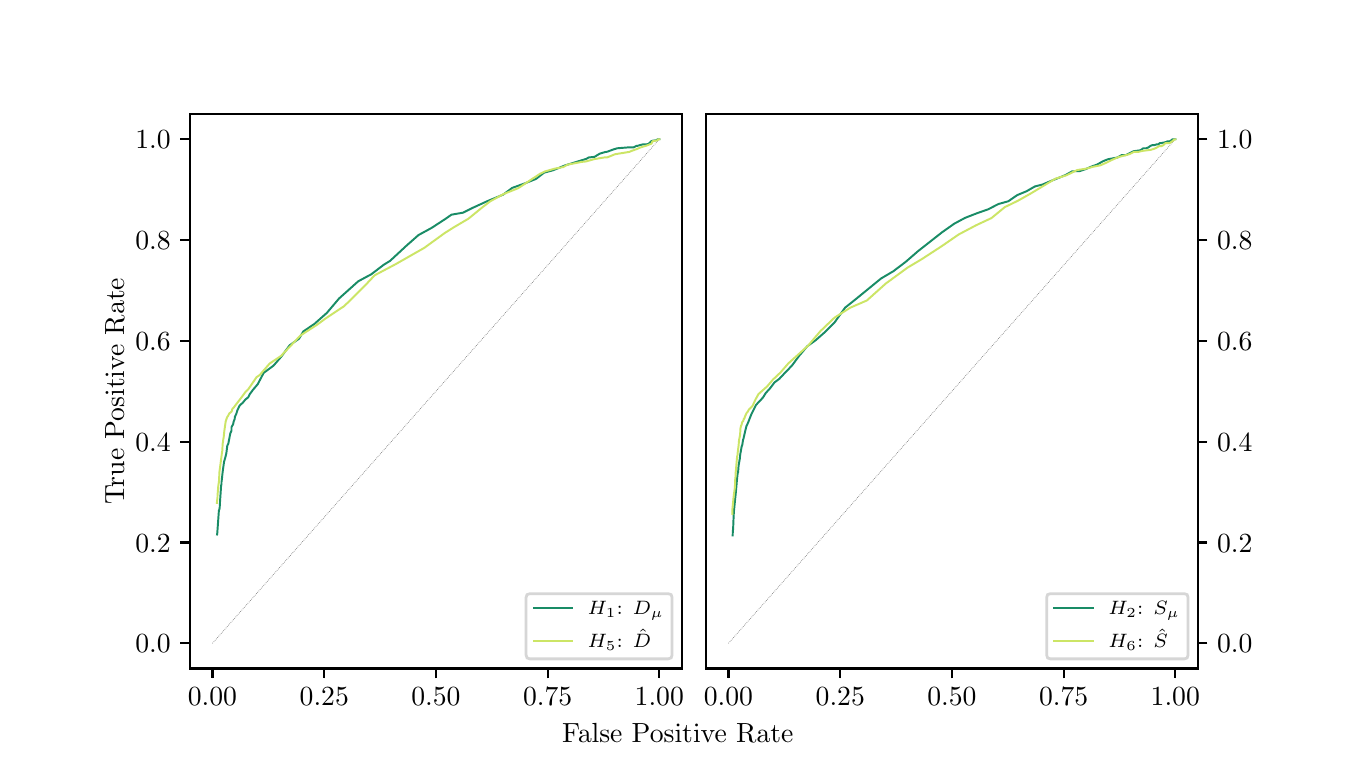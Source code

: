 \begingroup%
\makeatletter%
\begin{pgfpicture}%
\pgfpathrectangle{\pgfpointorigin}{\pgfqpoint{6.5in}{3.6in}}%
\pgfusepath{use as bounding box, clip}%
\begin{pgfscope}%
\pgfsetbuttcap%
\pgfsetmiterjoin%
\definecolor{currentfill}{rgb}{1.0,1.0,1.0}%
\pgfsetfillcolor{currentfill}%
\pgfsetlinewidth{0.0pt}%
\definecolor{currentstroke}{rgb}{1.0,1.0,1.0}%
\pgfsetstrokecolor{currentstroke}%
\pgfsetdash{}{0pt}%
\pgfpathmoveto{\pgfqpoint{0.0in}{0.0in}}%
\pgfpathlineto{\pgfqpoint{6.5in}{0.0in}}%
\pgfpathlineto{\pgfqpoint{6.5in}{3.6in}}%
\pgfpathlineto{\pgfqpoint{0.0in}{3.6in}}%
\pgfpathlineto{\pgfqpoint{0.0in}{0.0in}}%
\pgfpathclose%
\pgfusepath{fill}%
\end{pgfscope}%
\begin{pgfscope}%
\pgfsetbuttcap%
\pgfsetmiterjoin%
\definecolor{currentfill}{rgb}{1.0,1.0,1.0}%
\pgfsetfillcolor{currentfill}%
\pgfsetlinewidth{0.0pt}%
\definecolor{currentstroke}{rgb}{0.0,0.0,0.0}%
\pgfsetstrokecolor{currentstroke}%
\pgfsetstrokeopacity{0.0}%
\pgfsetdash{}{0pt}%
\pgfpathmoveto{\pgfqpoint{0.812in}{0.396in}}%
\pgfpathlineto{\pgfqpoint{3.27in}{0.396in}}%
\pgfpathlineto{\pgfqpoint{3.27in}{3.168in}}%
\pgfpathlineto{\pgfqpoint{0.812in}{3.168in}}%
\pgfpathlineto{\pgfqpoint{0.812in}{0.396in}}%
\pgfpathclose%
\pgfusepath{fill}%
\end{pgfscope}%
\begin{pgfscope}%
\pgfsetbuttcap%
\pgfsetroundjoin%
\definecolor{currentfill}{rgb}{0.0,0.0,0.0}%
\pgfsetfillcolor{currentfill}%
\pgfsetlinewidth{0.803pt}%
\definecolor{currentstroke}{rgb}{0.0,0.0,0.0}%
\pgfsetstrokecolor{currentstroke}%
\pgfsetdash{}{0pt}%
\pgfsys@defobject{currentmarker}{\pgfqpoint{0.0in}{-0.049in}}{\pgfqpoint{0.0in}{0.0in}}{%
\pgfpathmoveto{\pgfqpoint{0.0in}{0.0in}}%
\pgfpathlineto{\pgfqpoint{0.0in}{-0.049in}}%
\pgfusepath{stroke,fill}%
}%
\begin{pgfscope}%
\pgfsys@transformshift{0.924in}{0.396in}%
\pgfsys@useobject{currentmarker}{}%
\end{pgfscope}%
\end{pgfscope}%
\begin{pgfscope}%
\definecolor{textcolor}{rgb}{0.0,0.0,0.0}%
\pgfsetstrokecolor{textcolor}%
\pgfsetfillcolor{textcolor}%
\pgftext[x=0.924in,y=0.299in,,top]{\color{textcolor}\rmfamily\fontsize{10.0}{12.0}\selectfont \(\displaystyle {0.00}\)}%
\end{pgfscope}%
\begin{pgfscope}%
\pgfsetbuttcap%
\pgfsetroundjoin%
\definecolor{currentfill}{rgb}{0.0,0.0,0.0}%
\pgfsetfillcolor{currentfill}%
\pgfsetlinewidth{0.803pt}%
\definecolor{currentstroke}{rgb}{0.0,0.0,0.0}%
\pgfsetstrokecolor{currentstroke}%
\pgfsetdash{}{0pt}%
\pgfsys@defobject{currentmarker}{\pgfqpoint{0.0in}{-0.049in}}{\pgfqpoint{0.0in}{0.0in}}{%
\pgfpathmoveto{\pgfqpoint{0.0in}{0.0in}}%
\pgfpathlineto{\pgfqpoint{0.0in}{-0.049in}}%
\pgfusepath{stroke,fill}%
}%
\begin{pgfscope}%
\pgfsys@transformshift{1.483in}{0.396in}%
\pgfsys@useobject{currentmarker}{}%
\end{pgfscope}%
\end{pgfscope}%
\begin{pgfscope}%
\definecolor{textcolor}{rgb}{0.0,0.0,0.0}%
\pgfsetstrokecolor{textcolor}%
\pgfsetfillcolor{textcolor}%
\pgftext[x=1.483in,y=0.299in,,top]{\color{textcolor}\rmfamily\fontsize{10.0}{12.0}\selectfont \(\displaystyle {0.25}\)}%
\end{pgfscope}%
\begin{pgfscope}%
\pgfsetbuttcap%
\pgfsetroundjoin%
\definecolor{currentfill}{rgb}{0.0,0.0,0.0}%
\pgfsetfillcolor{currentfill}%
\pgfsetlinewidth{0.803pt}%
\definecolor{currentstroke}{rgb}{0.0,0.0,0.0}%
\pgfsetstrokecolor{currentstroke}%
\pgfsetdash{}{0pt}%
\pgfsys@defobject{currentmarker}{\pgfqpoint{0.0in}{-0.049in}}{\pgfqpoint{0.0in}{0.0in}}{%
\pgfpathmoveto{\pgfqpoint{0.0in}{0.0in}}%
\pgfpathlineto{\pgfqpoint{0.0in}{-0.049in}}%
\pgfusepath{stroke,fill}%
}%
\begin{pgfscope}%
\pgfsys@transformshift{2.041in}{0.396in}%
\pgfsys@useobject{currentmarker}{}%
\end{pgfscope}%
\end{pgfscope}%
\begin{pgfscope}%
\definecolor{textcolor}{rgb}{0.0,0.0,0.0}%
\pgfsetstrokecolor{textcolor}%
\pgfsetfillcolor{textcolor}%
\pgftext[x=2.041in,y=0.299in,,top]{\color{textcolor}\rmfamily\fontsize{10.0}{12.0}\selectfont \(\displaystyle {0.50}\)}%
\end{pgfscope}%
\begin{pgfscope}%
\pgfsetbuttcap%
\pgfsetroundjoin%
\definecolor{currentfill}{rgb}{0.0,0.0,0.0}%
\pgfsetfillcolor{currentfill}%
\pgfsetlinewidth{0.803pt}%
\definecolor{currentstroke}{rgb}{0.0,0.0,0.0}%
\pgfsetstrokecolor{currentstroke}%
\pgfsetdash{}{0pt}%
\pgfsys@defobject{currentmarker}{\pgfqpoint{0.0in}{-0.049in}}{\pgfqpoint{0.0in}{0.0in}}{%
\pgfpathmoveto{\pgfqpoint{0.0in}{0.0in}}%
\pgfpathlineto{\pgfqpoint{0.0in}{-0.049in}}%
\pgfusepath{stroke,fill}%
}%
\begin{pgfscope}%
\pgfsys@transformshift{2.6in}{0.396in}%
\pgfsys@useobject{currentmarker}{}%
\end{pgfscope}%
\end{pgfscope}%
\begin{pgfscope}%
\definecolor{textcolor}{rgb}{0.0,0.0,0.0}%
\pgfsetstrokecolor{textcolor}%
\pgfsetfillcolor{textcolor}%
\pgftext[x=2.6in,y=0.299in,,top]{\color{textcolor}\rmfamily\fontsize{10.0}{12.0}\selectfont \(\displaystyle {0.75}\)}%
\end{pgfscope}%
\begin{pgfscope}%
\pgfsetbuttcap%
\pgfsetroundjoin%
\definecolor{currentfill}{rgb}{0.0,0.0,0.0}%
\pgfsetfillcolor{currentfill}%
\pgfsetlinewidth{0.803pt}%
\definecolor{currentstroke}{rgb}{0.0,0.0,0.0}%
\pgfsetstrokecolor{currentstroke}%
\pgfsetdash{}{0pt}%
\pgfsys@defobject{currentmarker}{\pgfqpoint{0.0in}{-0.049in}}{\pgfqpoint{0.0in}{0.0in}}{%
\pgfpathmoveto{\pgfqpoint{0.0in}{0.0in}}%
\pgfpathlineto{\pgfqpoint{0.0in}{-0.049in}}%
\pgfusepath{stroke,fill}%
}%
\begin{pgfscope}%
\pgfsys@transformshift{3.158in}{0.396in}%
\pgfsys@useobject{currentmarker}{}%
\end{pgfscope}%
\end{pgfscope}%
\begin{pgfscope}%
\definecolor{textcolor}{rgb}{0.0,0.0,0.0}%
\pgfsetstrokecolor{textcolor}%
\pgfsetfillcolor{textcolor}%
\pgftext[x=3.158in,y=0.299in,,top]{\color{textcolor}\rmfamily\fontsize{10.0}{12.0}\selectfont \(\displaystyle {1.00}\)}%
\end{pgfscope}%
\begin{pgfscope}%
\pgfsetbuttcap%
\pgfsetroundjoin%
\definecolor{currentfill}{rgb}{0.0,0.0,0.0}%
\pgfsetfillcolor{currentfill}%
\pgfsetlinewidth{0.803pt}%
\definecolor{currentstroke}{rgb}{0.0,0.0,0.0}%
\pgfsetstrokecolor{currentstroke}%
\pgfsetdash{}{0pt}%
\pgfsys@defobject{currentmarker}{\pgfqpoint{-0.049in}{0.0in}}{\pgfqpoint{-0.0in}{0.0in}}{%
\pgfpathmoveto{\pgfqpoint{-0.0in}{0.0in}}%
\pgfpathlineto{\pgfqpoint{-0.049in}{0.0in}}%
\pgfusepath{stroke,fill}%
}%
\begin{pgfscope}%
\pgfsys@transformshift{0.812in}{0.522in}%
\pgfsys@useobject{currentmarker}{}%
\end{pgfscope}%
\end{pgfscope}%
\begin{pgfscope}%
\definecolor{textcolor}{rgb}{0.0,0.0,0.0}%
\pgfsetstrokecolor{textcolor}%
\pgfsetfillcolor{textcolor}%
\pgftext[x=0.538in, y=0.474in, left, base]{\color{textcolor}\rmfamily\fontsize{10.0}{12.0}\selectfont \(\displaystyle {0.0}\)}%
\end{pgfscope}%
\begin{pgfscope}%
\pgfsetbuttcap%
\pgfsetroundjoin%
\definecolor{currentfill}{rgb}{0.0,0.0,0.0}%
\pgfsetfillcolor{currentfill}%
\pgfsetlinewidth{0.803pt}%
\definecolor{currentstroke}{rgb}{0.0,0.0,0.0}%
\pgfsetstrokecolor{currentstroke}%
\pgfsetdash{}{0pt}%
\pgfsys@defobject{currentmarker}{\pgfqpoint{-0.049in}{0.0in}}{\pgfqpoint{-0.0in}{0.0in}}{%
\pgfpathmoveto{\pgfqpoint{-0.0in}{0.0in}}%
\pgfpathlineto{\pgfqpoint{-0.049in}{0.0in}}%
\pgfusepath{stroke,fill}%
}%
\begin{pgfscope}%
\pgfsys@transformshift{0.812in}{1.026in}%
\pgfsys@useobject{currentmarker}{}%
\end{pgfscope}%
\end{pgfscope}%
\begin{pgfscope}%
\definecolor{textcolor}{rgb}{0.0,0.0,0.0}%
\pgfsetstrokecolor{textcolor}%
\pgfsetfillcolor{textcolor}%
\pgftext[x=0.538in, y=0.978in, left, base]{\color{textcolor}\rmfamily\fontsize{10.0}{12.0}\selectfont \(\displaystyle {0.2}\)}%
\end{pgfscope}%
\begin{pgfscope}%
\pgfsetbuttcap%
\pgfsetroundjoin%
\definecolor{currentfill}{rgb}{0.0,0.0,0.0}%
\pgfsetfillcolor{currentfill}%
\pgfsetlinewidth{0.803pt}%
\definecolor{currentstroke}{rgb}{0.0,0.0,0.0}%
\pgfsetstrokecolor{currentstroke}%
\pgfsetdash{}{0pt}%
\pgfsys@defobject{currentmarker}{\pgfqpoint{-0.049in}{0.0in}}{\pgfqpoint{-0.0in}{0.0in}}{%
\pgfpathmoveto{\pgfqpoint{-0.0in}{0.0in}}%
\pgfpathlineto{\pgfqpoint{-0.049in}{0.0in}}%
\pgfusepath{stroke,fill}%
}%
\begin{pgfscope}%
\pgfsys@transformshift{0.812in}{1.53in}%
\pgfsys@useobject{currentmarker}{}%
\end{pgfscope}%
\end{pgfscope}%
\begin{pgfscope}%
\definecolor{textcolor}{rgb}{0.0,0.0,0.0}%
\pgfsetstrokecolor{textcolor}%
\pgfsetfillcolor{textcolor}%
\pgftext[x=0.538in, y=1.482in, left, base]{\color{textcolor}\rmfamily\fontsize{10.0}{12.0}\selectfont \(\displaystyle {0.4}\)}%
\end{pgfscope}%
\begin{pgfscope}%
\pgfsetbuttcap%
\pgfsetroundjoin%
\definecolor{currentfill}{rgb}{0.0,0.0,0.0}%
\pgfsetfillcolor{currentfill}%
\pgfsetlinewidth{0.803pt}%
\definecolor{currentstroke}{rgb}{0.0,0.0,0.0}%
\pgfsetstrokecolor{currentstroke}%
\pgfsetdash{}{0pt}%
\pgfsys@defobject{currentmarker}{\pgfqpoint{-0.049in}{0.0in}}{\pgfqpoint{-0.0in}{0.0in}}{%
\pgfpathmoveto{\pgfqpoint{-0.0in}{0.0in}}%
\pgfpathlineto{\pgfqpoint{-0.049in}{0.0in}}%
\pgfusepath{stroke,fill}%
}%
\begin{pgfscope}%
\pgfsys@transformshift{0.812in}{2.034in}%
\pgfsys@useobject{currentmarker}{}%
\end{pgfscope}%
\end{pgfscope}%
\begin{pgfscope}%
\definecolor{textcolor}{rgb}{0.0,0.0,0.0}%
\pgfsetstrokecolor{textcolor}%
\pgfsetfillcolor{textcolor}%
\pgftext[x=0.538in, y=1.986in, left, base]{\color{textcolor}\rmfamily\fontsize{10.0}{12.0}\selectfont \(\displaystyle {0.6}\)}%
\end{pgfscope}%
\begin{pgfscope}%
\pgfsetbuttcap%
\pgfsetroundjoin%
\definecolor{currentfill}{rgb}{0.0,0.0,0.0}%
\pgfsetfillcolor{currentfill}%
\pgfsetlinewidth{0.803pt}%
\definecolor{currentstroke}{rgb}{0.0,0.0,0.0}%
\pgfsetstrokecolor{currentstroke}%
\pgfsetdash{}{0pt}%
\pgfsys@defobject{currentmarker}{\pgfqpoint{-0.049in}{0.0in}}{\pgfqpoint{-0.0in}{0.0in}}{%
\pgfpathmoveto{\pgfqpoint{-0.0in}{0.0in}}%
\pgfpathlineto{\pgfqpoint{-0.049in}{0.0in}}%
\pgfusepath{stroke,fill}%
}%
\begin{pgfscope}%
\pgfsys@transformshift{0.812in}{2.538in}%
\pgfsys@useobject{currentmarker}{}%
\end{pgfscope}%
\end{pgfscope}%
\begin{pgfscope}%
\definecolor{textcolor}{rgb}{0.0,0.0,0.0}%
\pgfsetstrokecolor{textcolor}%
\pgfsetfillcolor{textcolor}%
\pgftext[x=0.538in, y=2.49in, left, base]{\color{textcolor}\rmfamily\fontsize{10.0}{12.0}\selectfont \(\displaystyle {0.8}\)}%
\end{pgfscope}%
\begin{pgfscope}%
\pgfsetbuttcap%
\pgfsetroundjoin%
\definecolor{currentfill}{rgb}{0.0,0.0,0.0}%
\pgfsetfillcolor{currentfill}%
\pgfsetlinewidth{0.803pt}%
\definecolor{currentstroke}{rgb}{0.0,0.0,0.0}%
\pgfsetstrokecolor{currentstroke}%
\pgfsetdash{}{0pt}%
\pgfsys@defobject{currentmarker}{\pgfqpoint{-0.049in}{0.0in}}{\pgfqpoint{-0.0in}{0.0in}}{%
\pgfpathmoveto{\pgfqpoint{-0.0in}{0.0in}}%
\pgfpathlineto{\pgfqpoint{-0.049in}{0.0in}}%
\pgfusepath{stroke,fill}%
}%
\begin{pgfscope}%
\pgfsys@transformshift{0.812in}{3.042in}%
\pgfsys@useobject{currentmarker}{}%
\end{pgfscope}%
\end{pgfscope}%
\begin{pgfscope}%
\definecolor{textcolor}{rgb}{0.0,0.0,0.0}%
\pgfsetstrokecolor{textcolor}%
\pgfsetfillcolor{textcolor}%
\pgftext[x=0.538in, y=2.994in, left, base]{\color{textcolor}\rmfamily\fontsize{10.0}{12.0}\selectfont \(\displaystyle {1.0}\)}%
\end{pgfscope}%
\begin{pgfscope}%
\definecolor{textcolor}{rgb}{0.0,0.0,0.0}%
\pgfsetstrokecolor{textcolor}%
\pgfsetfillcolor{textcolor}%
\pgftext[x=0.482in,y=1.782in,,bottom,rotate=90.0]{\color{textcolor}\rmfamily\fontsize{10.0}{12.0}\selectfont True Positive Rate}%
\end{pgfscope}%
\begin{pgfscope}%
\pgfpathrectangle{\pgfqpoint{0.812in}{0.396in}}{\pgfqpoint{2.457in}{2.772in}}%
\pgfusepath{clip}%
\pgfsetbuttcap%
\pgfsetroundjoin%
\pgfsetlinewidth{0.251pt}%
\definecolor{currentstroke}{rgb}{0.502,0.502,0.502}%
\pgfsetstrokecolor{currentstroke}%
\pgfsetdash{{0.25pt}{0.412pt}}{0.0pt}%
\pgfpathmoveto{\pgfqpoint{0.924in}{0.522in}}%
\pgfpathlineto{\pgfqpoint{3.158in}{3.042in}}%
\pgfusepath{stroke}%
\end{pgfscope}%
\begin{pgfscope}%
\pgfpathrectangle{\pgfqpoint{0.812in}{0.396in}}{\pgfqpoint{2.457in}{2.772in}}%
\pgfusepath{clip}%
\pgfsetrectcap%
\pgfsetroundjoin%
\pgfsetlinewidth{0.703pt}%
\definecolor{currentstroke}{rgb}{0.098,0.549,0.4}%
\pgfsetstrokecolor{currentstroke}%
\pgfsetdash{}{0pt}%
\pgfpathmoveto{\pgfqpoint{3.158in}{3.042in}}%
\pgfpathlineto{\pgfqpoint{3.15in}{3.042in}}%
\pgfpathlineto{\pgfqpoint{3.143in}{3.037in}}%
\pgfpathlineto{\pgfqpoint{3.138in}{3.037in}}%
\pgfpathlineto{\pgfqpoint{3.132in}{3.035in}}%
\pgfpathlineto{\pgfqpoint{3.126in}{3.035in}}%
\pgfpathlineto{\pgfqpoint{3.118in}{3.032in}}%
\pgfpathlineto{\pgfqpoint{3.109in}{3.023in}}%
\pgfpathlineto{\pgfqpoint{3.101in}{3.018in}}%
\pgfpathlineto{\pgfqpoint{3.088in}{3.016in}}%
\pgfpathlineto{\pgfqpoint{3.074in}{3.016in}}%
\pgfpathlineto{\pgfqpoint{3.062in}{3.013in}}%
\pgfpathlineto{\pgfqpoint{3.049in}{3.009in}}%
\pgfpathlineto{\pgfqpoint{3.044in}{3.009in}}%
\pgfpathlineto{\pgfqpoint{3.029in}{3.001in}}%
\pgfpathlineto{\pgfqpoint{2.998in}{3.001in}}%
\pgfpathlineto{\pgfqpoint{2.948in}{2.997in}}%
\pgfpathlineto{\pgfqpoint{2.925in}{2.99in}}%
\pgfpathlineto{\pgfqpoint{2.899in}{2.98in}}%
\pgfpathlineto{\pgfqpoint{2.887in}{2.978in}}%
\pgfpathlineto{\pgfqpoint{2.86in}{2.97in}}%
\pgfpathlineto{\pgfqpoint{2.834in}{2.954in}}%
\pgfpathlineto{\pgfqpoint{2.805in}{2.951in}}%
\pgfpathlineto{\pgfqpoint{2.793in}{2.944in}}%
\pgfpathlineto{\pgfqpoint{2.686in}{2.911in}}%
\pgfpathlineto{\pgfqpoint{2.627in}{2.887in}}%
\pgfpathlineto{\pgfqpoint{2.582in}{2.875in}}%
\pgfpathlineto{\pgfqpoint{2.542in}{2.844in}}%
\pgfpathlineto{\pgfqpoint{2.49in}{2.823in}}%
\pgfpathlineto{\pgfqpoint{2.423in}{2.799in}}%
\pgfpathlineto{\pgfqpoint{2.377in}{2.765in}}%
\pgfpathlineto{\pgfqpoint{2.297in}{2.732in}}%
\pgfpathlineto{\pgfqpoint{2.229in}{2.701in}}%
\pgfpathlineto{\pgfqpoint{2.177in}{2.675in}}%
\pgfpathlineto{\pgfqpoint{2.119in}{2.665in}}%
\pgfpathlineto{\pgfqpoint{2.089in}{2.644in}}%
\pgfpathlineto{\pgfqpoint{2.02in}{2.599in}}%
\pgfpathlineto{\pgfqpoint{1.954in}{2.563in}}%
\pgfpathlineto{\pgfqpoint{1.894in}{2.51in}}%
\pgfpathlineto{\pgfqpoint{1.812in}{2.434in}}%
\pgfpathlineto{\pgfqpoint{1.781in}{2.415in}}%
\pgfpathlineto{\pgfqpoint{1.718in}{2.367in}}%
\pgfpathlineto{\pgfqpoint{1.653in}{2.332in}}%
\pgfpathlineto{\pgfqpoint{1.557in}{2.246in}}%
\pgfpathlineto{\pgfqpoint{1.496in}{2.174in}}%
\pgfpathlineto{\pgfqpoint{1.434in}{2.119in}}%
\pgfpathlineto{\pgfqpoint{1.378in}{2.081in}}%
\pgfpathlineto{\pgfqpoint{1.357in}{2.045in}}%
\pgfpathlineto{\pgfqpoint{1.31in}{2.012in}}%
\pgfpathlineto{\pgfqpoint{1.268in}{1.955in}}%
\pgfpathlineto{\pgfqpoint{1.229in}{1.91in}}%
\pgfpathlineto{\pgfqpoint{1.18in}{1.874in}}%
\pgfpathlineto{\pgfqpoint{1.15in}{1.817in}}%
\pgfpathlineto{\pgfqpoint{1.127in}{1.79in}}%
\pgfpathlineto{\pgfqpoint{1.11in}{1.767in}}%
\pgfpathlineto{\pgfqpoint{1.103in}{1.752in}}%
\pgfpathlineto{\pgfqpoint{1.088in}{1.74in}}%
\pgfpathlineto{\pgfqpoint{1.075in}{1.724in}}%
\pgfpathlineto{\pgfqpoint{1.063in}{1.714in}}%
\pgfpathlineto{\pgfqpoint{1.059in}{1.709in}}%
\pgfpathlineto{\pgfqpoint{1.049in}{1.688in}}%
\pgfpathlineto{\pgfqpoint{1.043in}{1.669in}}%
\pgfpathlineto{\pgfqpoint{1.036in}{1.654in}}%
\pgfpathlineto{\pgfqpoint{1.035in}{1.643in}}%
\pgfpathlineto{\pgfqpoint{1.03in}{1.631in}}%
\pgfpathlineto{\pgfqpoint{1.027in}{1.616in}}%
\pgfpathlineto{\pgfqpoint{1.024in}{1.612in}}%
\pgfpathlineto{\pgfqpoint{1.019in}{1.602in}}%
\pgfpathlineto{\pgfqpoint{1.019in}{1.585in}}%
\pgfpathlineto{\pgfqpoint{1.013in}{1.571in}}%
\pgfpathlineto{\pgfqpoint{1.003in}{1.519in}}%
\pgfpathlineto{\pgfqpoint{1.0in}{1.514in}}%
\pgfpathlineto{\pgfqpoint{0.998in}{1.509in}}%
\pgfpathlineto{\pgfqpoint{0.995in}{1.485in}}%
\pgfpathlineto{\pgfqpoint{0.993in}{1.471in}}%
\pgfpathlineto{\pgfqpoint{0.989in}{1.454in}}%
\pgfpathlineto{\pgfqpoint{0.982in}{1.43in}}%
\pgfpathlineto{\pgfqpoint{0.975in}{1.38in}}%
\pgfpathlineto{\pgfqpoint{0.97in}{1.333in}}%
\pgfpathlineto{\pgfqpoint{0.969in}{1.328in}}%
\pgfpathlineto{\pgfqpoint{0.969in}{1.318in}}%
\pgfpathlineto{\pgfqpoint{0.967in}{1.309in}}%
\pgfpathlineto{\pgfqpoint{0.965in}{1.278in}}%
\pgfpathlineto{\pgfqpoint{0.962in}{1.235in}}%
\pgfpathlineto{\pgfqpoint{0.96in}{1.199in}}%
\pgfpathlineto{\pgfqpoint{0.958in}{1.19in}}%
\pgfpathlineto{\pgfqpoint{0.956in}{1.185in}}%
\pgfpathlineto{\pgfqpoint{0.95in}{1.101in}}%
\pgfpathlineto{\pgfqpoint{0.948in}{1.073in}}%
\pgfpathlineto{\pgfqpoint{0.947in}{1.066in}}%
\pgfpathlineto{\pgfqpoint{0.947in}{1.066in}}%
\pgfusepath{stroke}%
\end{pgfscope}%
\begin{pgfscope}%
\pgfpathrectangle{\pgfqpoint{0.812in}{0.396in}}{\pgfqpoint{2.457in}{2.772in}}%
\pgfusepath{clip}%
\pgfsetrectcap%
\pgfsetroundjoin%
\pgfsetlinewidth{0.703pt}%
\definecolor{currentstroke}{rgb}{0.8,0.9,0.4}%
\pgfsetstrokecolor{currentstroke}%
\pgfsetdash{}{0pt}%
\pgfpathmoveto{\pgfqpoint{3.158in}{3.042in}}%
\pgfpathlineto{\pgfqpoint{3.153in}{3.042in}}%
\pgfpathlineto{\pgfqpoint{3.151in}{3.04in}}%
\pgfpathlineto{\pgfqpoint{3.15in}{3.037in}}%
\pgfpathlineto{\pgfqpoint{3.148in}{3.037in}}%
\pgfpathlineto{\pgfqpoint{3.14in}{3.035in}}%
\pgfpathlineto{\pgfqpoint{3.124in}{3.032in}}%
\pgfpathlineto{\pgfqpoint{3.119in}{3.02in}}%
\pgfpathlineto{\pgfqpoint{3.096in}{3.011in}}%
\pgfpathlineto{\pgfqpoint{3.064in}{3.001in}}%
\pgfpathlineto{\pgfqpoint{3.043in}{2.992in}}%
\pgfpathlineto{\pgfqpoint{3.02in}{2.984in}}%
\pgfpathlineto{\pgfqpoint{3.009in}{2.979in}}%
\pgfpathlineto{\pgfqpoint{2.936in}{2.967in}}%
\pgfpathlineto{\pgfqpoint{2.897in}{2.951in}}%
\pgfpathlineto{\pgfqpoint{2.883in}{2.951in}}%
\pgfpathlineto{\pgfqpoint{2.834in}{2.943in}}%
\pgfpathlineto{\pgfqpoint{2.791in}{2.931in}}%
\pgfpathlineto{\pgfqpoint{2.771in}{2.929in}}%
\pgfpathlineto{\pgfqpoint{2.699in}{2.915in}}%
\pgfpathlineto{\pgfqpoint{2.678in}{2.903in}}%
\pgfpathlineto{\pgfqpoint{2.635in}{2.895in}}%
\pgfpathlineto{\pgfqpoint{2.586in}{2.881in}}%
\pgfpathlineto{\pgfqpoint{2.561in}{2.869in}}%
\pgfpathlineto{\pgfqpoint{2.452in}{2.797in}}%
\pgfpathlineto{\pgfqpoint{2.379in}{2.768in}}%
\pgfpathlineto{\pgfqpoint{2.313in}{2.732in}}%
\pgfpathlineto{\pgfqpoint{2.275in}{2.703in}}%
\pgfpathlineto{\pgfqpoint{2.204in}{2.645in}}%
\pgfpathlineto{\pgfqpoint{2.131in}{2.602in}}%
\pgfpathlineto{\pgfqpoint{2.085in}{2.573in}}%
\pgfpathlineto{\pgfqpoint{1.983in}{2.499in}}%
\pgfpathlineto{\pgfqpoint{1.839in}{2.417in}}%
\pgfpathlineto{\pgfqpoint{1.735in}{2.362in}}%
\pgfpathlineto{\pgfqpoint{1.687in}{2.311in}}%
\pgfpathlineto{\pgfqpoint{1.583in}{2.208in}}%
\pgfpathlineto{\pgfqpoint{1.488in}{2.145in}}%
\pgfpathlineto{\pgfqpoint{1.449in}{2.116in}}%
\pgfpathlineto{\pgfqpoint{1.364in}{2.061in}}%
\pgfpathlineto{\pgfqpoint{1.266in}{1.958in}}%
\pgfpathlineto{\pgfqpoint{1.21in}{1.921in}}%
\pgfpathlineto{\pgfqpoint{1.161in}{1.864in}}%
\pgfpathlineto{\pgfqpoint{1.144in}{1.852in}}%
\pgfpathlineto{\pgfqpoint{1.103in}{1.792in}}%
\pgfpathlineto{\pgfqpoint{1.09in}{1.78in}}%
\pgfpathlineto{\pgfqpoint{1.065in}{1.746in}}%
\pgfpathlineto{\pgfqpoint{1.044in}{1.719in}}%
\pgfpathlineto{\pgfqpoint{1.032in}{1.703in}}%
\pgfpathlineto{\pgfqpoint{1.023in}{1.693in}}%
\pgfpathlineto{\pgfqpoint{1.02in}{1.681in}}%
\pgfpathlineto{\pgfqpoint{1.008in}{1.671in}}%
\pgfpathlineto{\pgfqpoint{1.007in}{1.669in}}%
\pgfpathlineto{\pgfqpoint{1.002in}{1.659in}}%
\pgfpathlineto{\pgfqpoint{0.997in}{1.652in}}%
\pgfpathlineto{\pgfqpoint{0.99in}{1.631in}}%
\pgfpathlineto{\pgfqpoint{0.983in}{1.582in}}%
\pgfpathlineto{\pgfqpoint{0.98in}{1.551in}}%
\pgfpathlineto{\pgfqpoint{0.978in}{1.542in}}%
\pgfpathlineto{\pgfqpoint{0.977in}{1.532in}}%
\pgfpathlineto{\pgfqpoint{0.977in}{1.532in}}%
\pgfpathlineto{\pgfqpoint{0.975in}{1.52in}}%
\pgfpathlineto{\pgfqpoint{0.973in}{1.484in}}%
\pgfpathlineto{\pgfqpoint{0.972in}{1.479in}}%
\pgfpathlineto{\pgfqpoint{0.959in}{1.38in}}%
\pgfpathlineto{\pgfqpoint{0.956in}{1.323in}}%
\pgfpathlineto{\pgfqpoint{0.955in}{1.323in}}%
\pgfpathlineto{\pgfqpoint{0.953in}{1.308in}}%
\pgfpathlineto{\pgfqpoint{0.949in}{1.258in}}%
\pgfpathlineto{\pgfqpoint{0.949in}{1.251in}}%
\pgfpathlineto{\pgfqpoint{0.946in}{1.224in}}%
\pgfpathlineto{\pgfqpoint{0.946in}{1.224in}}%
\pgfusepath{stroke}%
\end{pgfscope}%
\begin{pgfscope}%
\pgfsetrectcap%
\pgfsetmiterjoin%
\pgfsetlinewidth{0.803pt}%
\definecolor{currentstroke}{rgb}{0.0,0.0,0.0}%
\pgfsetstrokecolor{currentstroke}%
\pgfsetdash{}{0pt}%
\pgfpathmoveto{\pgfqpoint{0.812in}{0.396in}}%
\pgfpathlineto{\pgfqpoint{0.812in}{3.168in}}%
\pgfusepath{stroke}%
\end{pgfscope}%
\begin{pgfscope}%
\pgfsetrectcap%
\pgfsetmiterjoin%
\pgfsetlinewidth{0.803pt}%
\definecolor{currentstroke}{rgb}{0.0,0.0,0.0}%
\pgfsetstrokecolor{currentstroke}%
\pgfsetdash{}{0pt}%
\pgfpathmoveto{\pgfqpoint{3.27in}{0.396in}}%
\pgfpathlineto{\pgfqpoint{3.27in}{3.168in}}%
\pgfusepath{stroke}%
\end{pgfscope}%
\begin{pgfscope}%
\pgfsetrectcap%
\pgfsetmiterjoin%
\pgfsetlinewidth{0.803pt}%
\definecolor{currentstroke}{rgb}{0.0,0.0,0.0}%
\pgfsetstrokecolor{currentstroke}%
\pgfsetdash{}{0pt}%
\pgfpathmoveto{\pgfqpoint{0.812in}{0.396in}}%
\pgfpathlineto{\pgfqpoint{3.27in}{0.396in}}%
\pgfusepath{stroke}%
\end{pgfscope}%
\begin{pgfscope}%
\pgfsetrectcap%
\pgfsetmiterjoin%
\pgfsetlinewidth{0.803pt}%
\definecolor{currentstroke}{rgb}{0.0,0.0,0.0}%
\pgfsetstrokecolor{currentstroke}%
\pgfsetdash{}{0pt}%
\pgfpathmoveto{\pgfqpoint{0.812in}{3.168in}}%
\pgfpathlineto{\pgfqpoint{3.27in}{3.168in}}%
\pgfusepath{stroke}%
\end{pgfscope}%
\begin{pgfscope}%
\pgfsetbuttcap%
\pgfsetmiterjoin%
\definecolor{currentfill}{rgb}{1.0,1.0,1.0}%
\pgfsetfillcolor{currentfill}%
\pgfsetfillopacity{0.8}%
\pgfsetlinewidth{1.004pt}%
\definecolor{currentstroke}{rgb}{0.8,0.8,0.8}%
\pgfsetstrokecolor{currentstroke}%
\pgfsetstrokeopacity{0.8}%
\pgfsetdash{}{0pt}%
\pgfpathmoveto{\pgfqpoint{2.511in}{0.444in}}%
\pgfpathlineto{\pgfqpoint{3.202in}{0.444in}}%
\pgfpathquadraticcurveto{\pgfqpoint{3.222in}{0.444in}}{\pgfqpoint{3.222in}{0.463in}}%
\pgfpathlineto{\pgfqpoint{3.222in}{0.751in}}%
\pgfpathquadraticcurveto{\pgfqpoint{3.222in}{0.77in}}{\pgfqpoint{3.202in}{0.77in}}%
\pgfpathlineto{\pgfqpoint{2.511in}{0.77in}}%
\pgfpathquadraticcurveto{\pgfqpoint{2.492in}{0.77in}}{\pgfqpoint{2.492in}{0.751in}}%
\pgfpathlineto{\pgfqpoint{2.492in}{0.463in}}%
\pgfpathquadraticcurveto{\pgfqpoint{2.492in}{0.444in}}{\pgfqpoint{2.511in}{0.444in}}%
\pgfpathlineto{\pgfqpoint{2.511in}{0.444in}}%
\pgfpathclose%
\pgfusepath{stroke,fill}%
\end{pgfscope}%
\begin{pgfscope}%
\pgfsetrectcap%
\pgfsetroundjoin%
\pgfsetlinewidth{0.703pt}%
\definecolor{currentstroke}{rgb}{0.098,0.549,0.4}%
\pgfsetstrokecolor{currentstroke}%
\pgfsetdash{}{0pt}%
\pgfpathmoveto{\pgfqpoint{2.53in}{0.698in}}%
\pgfpathlineto{\pgfqpoint{2.627in}{0.698in}}%
\pgfpathlineto{\pgfqpoint{2.723in}{0.698in}}%
\pgfusepath{stroke}%
\end{pgfscope}%
\begin{pgfscope}%
\definecolor{textcolor}{rgb}{0.0,0.0,0.0}%
\pgfsetstrokecolor{textcolor}%
\pgfsetfillcolor{textcolor}%
\pgftext[x=2.8in,y=0.664in,left,base]{\color{textcolor}\rmfamily\fontsize{6.94}{8.328}\selectfont \(\displaystyle H_1\): \(\displaystyle D_{\mu}\)}%
\end{pgfscope}%
\begin{pgfscope}%
\pgfsetrectcap%
\pgfsetroundjoin%
\pgfsetlinewidth{0.703pt}%
\definecolor{currentstroke}{rgb}{0.8,0.9,0.4}%
\pgfsetstrokecolor{currentstroke}%
\pgfsetdash{}{0pt}%
\pgfpathmoveto{\pgfqpoint{2.53in}{0.535in}}%
\pgfpathlineto{\pgfqpoint{2.627in}{0.535in}}%
\pgfpathlineto{\pgfqpoint{2.723in}{0.535in}}%
\pgfusepath{stroke}%
\end{pgfscope}%
\begin{pgfscope}%
\definecolor{textcolor}{rgb}{0.0,0.0,0.0}%
\pgfsetstrokecolor{textcolor}%
\pgfsetfillcolor{textcolor}%
\pgftext[x=2.8in,y=0.502in,left,base]{\color{textcolor}\rmfamily\fontsize{6.94}{8.328}\selectfont \(\displaystyle H_5\): \(\displaystyle \hat{D}\)}%
\end{pgfscope}%
\begin{pgfscope}%
\pgfsetbuttcap%
\pgfsetmiterjoin%
\definecolor{currentfill}{rgb}{1.0,1.0,1.0}%
\pgfsetfillcolor{currentfill}%
\pgfsetlinewidth{0.0pt}%
\definecolor{currentstroke}{rgb}{0.0,0.0,0.0}%
\pgfsetstrokecolor{currentstroke}%
\pgfsetstrokeopacity{0.0}%
\pgfsetdash{}{0pt}%
\pgfpathmoveto{\pgfqpoint{3.393in}{0.396in}}%
\pgfpathlineto{\pgfqpoint{5.85in}{0.396in}}%
\pgfpathlineto{\pgfqpoint{5.85in}{3.168in}}%
\pgfpathlineto{\pgfqpoint{3.393in}{3.168in}}%
\pgfpathlineto{\pgfqpoint{3.393in}{0.396in}}%
\pgfpathclose%
\pgfusepath{fill}%
\end{pgfscope}%
\begin{pgfscope}%
\pgfsetbuttcap%
\pgfsetroundjoin%
\definecolor{currentfill}{rgb}{0.0,0.0,0.0}%
\pgfsetfillcolor{currentfill}%
\pgfsetlinewidth{0.803pt}%
\definecolor{currentstroke}{rgb}{0.0,0.0,0.0}%
\pgfsetstrokecolor{currentstroke}%
\pgfsetdash{}{0pt}%
\pgfsys@defobject{currentmarker}{\pgfqpoint{0.0in}{-0.049in}}{\pgfqpoint{0.0in}{0.0in}}{%
\pgfpathmoveto{\pgfqpoint{0.0in}{0.0in}}%
\pgfpathlineto{\pgfqpoint{0.0in}{-0.049in}}%
\pgfusepath{stroke,fill}%
}%
\begin{pgfscope}%
\pgfsys@transformshift{3.504in}{0.396in}%
\pgfsys@useobject{currentmarker}{}%
\end{pgfscope}%
\end{pgfscope}%
\begin{pgfscope}%
\definecolor{textcolor}{rgb}{0.0,0.0,0.0}%
\pgfsetstrokecolor{textcolor}%
\pgfsetfillcolor{textcolor}%
\pgftext[x=3.504in,y=0.299in,,top]{\color{textcolor}\rmfamily\fontsize{10.0}{12.0}\selectfont \(\displaystyle {0.00}\)}%
\end{pgfscope}%
\begin{pgfscope}%
\pgfsetbuttcap%
\pgfsetroundjoin%
\definecolor{currentfill}{rgb}{0.0,0.0,0.0}%
\pgfsetfillcolor{currentfill}%
\pgfsetlinewidth{0.803pt}%
\definecolor{currentstroke}{rgb}{0.0,0.0,0.0}%
\pgfsetstrokecolor{currentstroke}%
\pgfsetdash{}{0pt}%
\pgfsys@defobject{currentmarker}{\pgfqpoint{0.0in}{-0.049in}}{\pgfqpoint{0.0in}{0.0in}}{%
\pgfpathmoveto{\pgfqpoint{0.0in}{0.0in}}%
\pgfpathlineto{\pgfqpoint{0.0in}{-0.049in}}%
\pgfusepath{stroke,fill}%
}%
\begin{pgfscope}%
\pgfsys@transformshift{4.063in}{0.396in}%
\pgfsys@useobject{currentmarker}{}%
\end{pgfscope}%
\end{pgfscope}%
\begin{pgfscope}%
\definecolor{textcolor}{rgb}{0.0,0.0,0.0}%
\pgfsetstrokecolor{textcolor}%
\pgfsetfillcolor{textcolor}%
\pgftext[x=4.063in,y=0.299in,,top]{\color{textcolor}\rmfamily\fontsize{10.0}{12.0}\selectfont \(\displaystyle {0.25}\)}%
\end{pgfscope}%
\begin{pgfscope}%
\pgfsetbuttcap%
\pgfsetroundjoin%
\definecolor{currentfill}{rgb}{0.0,0.0,0.0}%
\pgfsetfillcolor{currentfill}%
\pgfsetlinewidth{0.803pt}%
\definecolor{currentstroke}{rgb}{0.0,0.0,0.0}%
\pgfsetstrokecolor{currentstroke}%
\pgfsetdash{}{0pt}%
\pgfsys@defobject{currentmarker}{\pgfqpoint{0.0in}{-0.049in}}{\pgfqpoint{0.0in}{0.0in}}{%
\pgfpathmoveto{\pgfqpoint{0.0in}{0.0in}}%
\pgfpathlineto{\pgfqpoint{0.0in}{-0.049in}}%
\pgfusepath{stroke,fill}%
}%
\begin{pgfscope}%
\pgfsys@transformshift{4.621in}{0.396in}%
\pgfsys@useobject{currentmarker}{}%
\end{pgfscope}%
\end{pgfscope}%
\begin{pgfscope}%
\definecolor{textcolor}{rgb}{0.0,0.0,0.0}%
\pgfsetstrokecolor{textcolor}%
\pgfsetfillcolor{textcolor}%
\pgftext[x=4.621in,y=0.299in,,top]{\color{textcolor}\rmfamily\fontsize{10.0}{12.0}\selectfont \(\displaystyle {0.50}\)}%
\end{pgfscope}%
\begin{pgfscope}%
\pgfsetbuttcap%
\pgfsetroundjoin%
\definecolor{currentfill}{rgb}{0.0,0.0,0.0}%
\pgfsetfillcolor{currentfill}%
\pgfsetlinewidth{0.803pt}%
\definecolor{currentstroke}{rgb}{0.0,0.0,0.0}%
\pgfsetstrokecolor{currentstroke}%
\pgfsetdash{}{0pt}%
\pgfsys@defobject{currentmarker}{\pgfqpoint{0.0in}{-0.049in}}{\pgfqpoint{0.0in}{0.0in}}{%
\pgfpathmoveto{\pgfqpoint{0.0in}{0.0in}}%
\pgfpathlineto{\pgfqpoint{0.0in}{-0.049in}}%
\pgfusepath{stroke,fill}%
}%
\begin{pgfscope}%
\pgfsys@transformshift{5.18in}{0.396in}%
\pgfsys@useobject{currentmarker}{}%
\end{pgfscope}%
\end{pgfscope}%
\begin{pgfscope}%
\definecolor{textcolor}{rgb}{0.0,0.0,0.0}%
\pgfsetstrokecolor{textcolor}%
\pgfsetfillcolor{textcolor}%
\pgftext[x=5.18in,y=0.299in,,top]{\color{textcolor}\rmfamily\fontsize{10.0}{12.0}\selectfont \(\displaystyle {0.75}\)}%
\end{pgfscope}%
\begin{pgfscope}%
\pgfsetbuttcap%
\pgfsetroundjoin%
\definecolor{currentfill}{rgb}{0.0,0.0,0.0}%
\pgfsetfillcolor{currentfill}%
\pgfsetlinewidth{0.803pt}%
\definecolor{currentstroke}{rgb}{0.0,0.0,0.0}%
\pgfsetstrokecolor{currentstroke}%
\pgfsetdash{}{0pt}%
\pgfsys@defobject{currentmarker}{\pgfqpoint{0.0in}{-0.049in}}{\pgfqpoint{0.0in}{0.0in}}{%
\pgfpathmoveto{\pgfqpoint{0.0in}{0.0in}}%
\pgfpathlineto{\pgfqpoint{0.0in}{-0.049in}}%
\pgfusepath{stroke,fill}%
}%
\begin{pgfscope}%
\pgfsys@transformshift{5.738in}{0.396in}%
\pgfsys@useobject{currentmarker}{}%
\end{pgfscope}%
\end{pgfscope}%
\begin{pgfscope}%
\definecolor{textcolor}{rgb}{0.0,0.0,0.0}%
\pgfsetstrokecolor{textcolor}%
\pgfsetfillcolor{textcolor}%
\pgftext[x=5.738in,y=0.299in,,top]{\color{textcolor}\rmfamily\fontsize{10.0}{12.0}\selectfont \(\displaystyle {1.00}\)}%
\end{pgfscope}%
\begin{pgfscope}%
\pgfsetbuttcap%
\pgfsetroundjoin%
\definecolor{currentfill}{rgb}{0.0,0.0,0.0}%
\pgfsetfillcolor{currentfill}%
\pgfsetlinewidth{0.803pt}%
\definecolor{currentstroke}{rgb}{0.0,0.0,0.0}%
\pgfsetstrokecolor{currentstroke}%
\pgfsetdash{}{0pt}%
\pgfsys@defobject{currentmarker}{\pgfqpoint{0.0in}{0.0in}}{\pgfqpoint{0.049in}{0.0in}}{%
\pgfpathmoveto{\pgfqpoint{0.0in}{0.0in}}%
\pgfpathlineto{\pgfqpoint{0.049in}{0.0in}}%
\pgfusepath{stroke,fill}%
}%
\begin{pgfscope}%
\pgfsys@transformshift{5.85in}{0.522in}%
\pgfsys@useobject{currentmarker}{}%
\end{pgfscope}%
\end{pgfscope}%
\begin{pgfscope}%
\definecolor{textcolor}{rgb}{0.0,0.0,0.0}%
\pgfsetstrokecolor{textcolor}%
\pgfsetfillcolor{textcolor}%
\pgftext[x=5.947in, y=0.474in, left, base]{\color{textcolor}\rmfamily\fontsize{10.0}{12.0}\selectfont \(\displaystyle {0.0}\)}%
\end{pgfscope}%
\begin{pgfscope}%
\pgfsetbuttcap%
\pgfsetroundjoin%
\definecolor{currentfill}{rgb}{0.0,0.0,0.0}%
\pgfsetfillcolor{currentfill}%
\pgfsetlinewidth{0.803pt}%
\definecolor{currentstroke}{rgb}{0.0,0.0,0.0}%
\pgfsetstrokecolor{currentstroke}%
\pgfsetdash{}{0pt}%
\pgfsys@defobject{currentmarker}{\pgfqpoint{0.0in}{0.0in}}{\pgfqpoint{0.049in}{0.0in}}{%
\pgfpathmoveto{\pgfqpoint{0.0in}{0.0in}}%
\pgfpathlineto{\pgfqpoint{0.049in}{0.0in}}%
\pgfusepath{stroke,fill}%
}%
\begin{pgfscope}%
\pgfsys@transformshift{5.85in}{1.026in}%
\pgfsys@useobject{currentmarker}{}%
\end{pgfscope}%
\end{pgfscope}%
\begin{pgfscope}%
\definecolor{textcolor}{rgb}{0.0,0.0,0.0}%
\pgfsetstrokecolor{textcolor}%
\pgfsetfillcolor{textcolor}%
\pgftext[x=5.947in, y=0.978in, left, base]{\color{textcolor}\rmfamily\fontsize{10.0}{12.0}\selectfont \(\displaystyle {0.2}\)}%
\end{pgfscope}%
\begin{pgfscope}%
\pgfsetbuttcap%
\pgfsetroundjoin%
\definecolor{currentfill}{rgb}{0.0,0.0,0.0}%
\pgfsetfillcolor{currentfill}%
\pgfsetlinewidth{0.803pt}%
\definecolor{currentstroke}{rgb}{0.0,0.0,0.0}%
\pgfsetstrokecolor{currentstroke}%
\pgfsetdash{}{0pt}%
\pgfsys@defobject{currentmarker}{\pgfqpoint{0.0in}{0.0in}}{\pgfqpoint{0.049in}{0.0in}}{%
\pgfpathmoveto{\pgfqpoint{0.0in}{0.0in}}%
\pgfpathlineto{\pgfqpoint{0.049in}{0.0in}}%
\pgfusepath{stroke,fill}%
}%
\begin{pgfscope}%
\pgfsys@transformshift{5.85in}{1.53in}%
\pgfsys@useobject{currentmarker}{}%
\end{pgfscope}%
\end{pgfscope}%
\begin{pgfscope}%
\definecolor{textcolor}{rgb}{0.0,0.0,0.0}%
\pgfsetstrokecolor{textcolor}%
\pgfsetfillcolor{textcolor}%
\pgftext[x=5.947in, y=1.482in, left, base]{\color{textcolor}\rmfamily\fontsize{10.0}{12.0}\selectfont \(\displaystyle {0.4}\)}%
\end{pgfscope}%
\begin{pgfscope}%
\pgfsetbuttcap%
\pgfsetroundjoin%
\definecolor{currentfill}{rgb}{0.0,0.0,0.0}%
\pgfsetfillcolor{currentfill}%
\pgfsetlinewidth{0.803pt}%
\definecolor{currentstroke}{rgb}{0.0,0.0,0.0}%
\pgfsetstrokecolor{currentstroke}%
\pgfsetdash{}{0pt}%
\pgfsys@defobject{currentmarker}{\pgfqpoint{0.0in}{0.0in}}{\pgfqpoint{0.049in}{0.0in}}{%
\pgfpathmoveto{\pgfqpoint{0.0in}{0.0in}}%
\pgfpathlineto{\pgfqpoint{0.049in}{0.0in}}%
\pgfusepath{stroke,fill}%
}%
\begin{pgfscope}%
\pgfsys@transformshift{5.85in}{2.034in}%
\pgfsys@useobject{currentmarker}{}%
\end{pgfscope}%
\end{pgfscope}%
\begin{pgfscope}%
\definecolor{textcolor}{rgb}{0.0,0.0,0.0}%
\pgfsetstrokecolor{textcolor}%
\pgfsetfillcolor{textcolor}%
\pgftext[x=5.947in, y=1.986in, left, base]{\color{textcolor}\rmfamily\fontsize{10.0}{12.0}\selectfont \(\displaystyle {0.6}\)}%
\end{pgfscope}%
\begin{pgfscope}%
\pgfsetbuttcap%
\pgfsetroundjoin%
\definecolor{currentfill}{rgb}{0.0,0.0,0.0}%
\pgfsetfillcolor{currentfill}%
\pgfsetlinewidth{0.803pt}%
\definecolor{currentstroke}{rgb}{0.0,0.0,0.0}%
\pgfsetstrokecolor{currentstroke}%
\pgfsetdash{}{0pt}%
\pgfsys@defobject{currentmarker}{\pgfqpoint{0.0in}{0.0in}}{\pgfqpoint{0.049in}{0.0in}}{%
\pgfpathmoveto{\pgfqpoint{0.0in}{0.0in}}%
\pgfpathlineto{\pgfqpoint{0.049in}{0.0in}}%
\pgfusepath{stroke,fill}%
}%
\begin{pgfscope}%
\pgfsys@transformshift{5.85in}{2.538in}%
\pgfsys@useobject{currentmarker}{}%
\end{pgfscope}%
\end{pgfscope}%
\begin{pgfscope}%
\definecolor{textcolor}{rgb}{0.0,0.0,0.0}%
\pgfsetstrokecolor{textcolor}%
\pgfsetfillcolor{textcolor}%
\pgftext[x=5.947in, y=2.49in, left, base]{\color{textcolor}\rmfamily\fontsize{10.0}{12.0}\selectfont \(\displaystyle {0.8}\)}%
\end{pgfscope}%
\begin{pgfscope}%
\pgfsetbuttcap%
\pgfsetroundjoin%
\definecolor{currentfill}{rgb}{0.0,0.0,0.0}%
\pgfsetfillcolor{currentfill}%
\pgfsetlinewidth{0.803pt}%
\definecolor{currentstroke}{rgb}{0.0,0.0,0.0}%
\pgfsetstrokecolor{currentstroke}%
\pgfsetdash{}{0pt}%
\pgfsys@defobject{currentmarker}{\pgfqpoint{0.0in}{0.0in}}{\pgfqpoint{0.049in}{0.0in}}{%
\pgfpathmoveto{\pgfqpoint{0.0in}{0.0in}}%
\pgfpathlineto{\pgfqpoint{0.049in}{0.0in}}%
\pgfusepath{stroke,fill}%
}%
\begin{pgfscope}%
\pgfsys@transformshift{5.85in}{3.042in}%
\pgfsys@useobject{currentmarker}{}%
\end{pgfscope}%
\end{pgfscope}%
\begin{pgfscope}%
\definecolor{textcolor}{rgb}{0.0,0.0,0.0}%
\pgfsetstrokecolor{textcolor}%
\pgfsetfillcolor{textcolor}%
\pgftext[x=5.947in, y=2.994in, left, base]{\color{textcolor}\rmfamily\fontsize{10.0}{12.0}\selectfont \(\displaystyle {1.0}\)}%
\end{pgfscope}%
\begin{pgfscope}%
\pgfpathrectangle{\pgfqpoint{3.393in}{0.396in}}{\pgfqpoint{2.457in}{2.772in}}%
\pgfusepath{clip}%
\pgfsetbuttcap%
\pgfsetroundjoin%
\pgfsetlinewidth{0.251pt}%
\definecolor{currentstroke}{rgb}{0.502,0.502,0.502}%
\pgfsetstrokecolor{currentstroke}%
\pgfsetdash{{0.25pt}{0.412pt}}{0.0pt}%
\pgfpathmoveto{\pgfqpoint{3.504in}{0.522in}}%
\pgfpathlineto{\pgfqpoint{5.738in}{3.042in}}%
\pgfusepath{stroke}%
\end{pgfscope}%
\begin{pgfscope}%
\pgfpathrectangle{\pgfqpoint{3.393in}{0.396in}}{\pgfqpoint{2.457in}{2.772in}}%
\pgfusepath{clip}%
\pgfsetrectcap%
\pgfsetroundjoin%
\pgfsetlinewidth{0.703pt}%
\definecolor{currentstroke}{rgb}{0.098,0.549,0.4}%
\pgfsetstrokecolor{currentstroke}%
\pgfsetdash{}{0pt}%
\pgfpathmoveto{\pgfqpoint{5.738in}{3.042in}}%
\pgfpathlineto{\pgfqpoint{5.725in}{3.042in}}%
\pgfpathlineto{\pgfqpoint{5.723in}{3.04in}}%
\pgfpathlineto{\pgfqpoint{5.72in}{3.04in}}%
\pgfpathlineto{\pgfqpoint{5.718in}{3.035in}}%
\pgfpathlineto{\pgfqpoint{5.715in}{3.035in}}%
\pgfpathlineto{\pgfqpoint{5.711in}{3.032in}}%
\pgfpathlineto{\pgfqpoint{5.698in}{3.032in}}%
\pgfpathlineto{\pgfqpoint{5.694in}{3.028in}}%
\pgfpathlineto{\pgfqpoint{5.689in}{3.028in}}%
\pgfpathlineto{\pgfqpoint{5.682in}{3.025in}}%
\pgfpathlineto{\pgfqpoint{5.676in}{3.025in}}%
\pgfpathlineto{\pgfqpoint{5.669in}{3.023in}}%
\pgfpathlineto{\pgfqpoint{5.661in}{3.023in}}%
\pgfpathlineto{\pgfqpoint{5.652in}{3.016in}}%
\pgfpathlineto{\pgfqpoint{5.643in}{3.016in}}%
\pgfpathlineto{\pgfqpoint{5.634in}{3.013in}}%
\pgfpathlineto{\pgfqpoint{5.624in}{3.013in}}%
\pgfpathlineto{\pgfqpoint{5.614in}{3.009in}}%
\pgfpathlineto{\pgfqpoint{5.603in}{3.001in}}%
\pgfpathlineto{\pgfqpoint{5.592in}{2.997in}}%
\pgfpathlineto{\pgfqpoint{5.578in}{2.997in}}%
\pgfpathlineto{\pgfqpoint{5.564in}{2.987in}}%
\pgfpathlineto{\pgfqpoint{5.529in}{2.982in}}%
\pgfpathlineto{\pgfqpoint{5.491in}{2.963in}}%
\pgfpathlineto{\pgfqpoint{5.47in}{2.963in}}%
\pgfpathlineto{\pgfqpoint{5.449in}{2.951in}}%
\pgfpathlineto{\pgfqpoint{5.401in}{2.942in}}%
\pgfpathlineto{\pgfqpoint{5.376in}{2.932in}}%
\pgfpathlineto{\pgfqpoint{5.348in}{2.916in}}%
\pgfpathlineto{\pgfqpoint{5.32in}{2.906in}}%
\pgfpathlineto{\pgfqpoint{5.288in}{2.892in}}%
\pgfpathlineto{\pgfqpoint{5.258in}{2.882in}}%
\pgfpathlineto{\pgfqpoint{5.223in}{2.882in}}%
\pgfpathlineto{\pgfqpoint{5.189in}{2.863in}}%
\pgfpathlineto{\pgfqpoint{5.15in}{2.847in}}%
\pgfpathlineto{\pgfqpoint{5.112in}{2.832in}}%
\pgfpathlineto{\pgfqpoint{5.075in}{2.816in}}%
\pgfpathlineto{\pgfqpoint{5.036in}{2.806in}}%
\pgfpathlineto{\pgfqpoint{4.994in}{2.782in}}%
\pgfpathlineto{\pgfqpoint{4.948in}{2.763in}}%
\pgfpathlineto{\pgfqpoint{4.903in}{2.732in}}%
\pgfpathlineto{\pgfqpoint{4.853in}{2.718in}}%
\pgfpathlineto{\pgfqpoint{4.803in}{2.692in}}%
\pgfpathlineto{\pgfqpoint{4.746in}{2.672in}}%
\pgfpathlineto{\pgfqpoint{4.687in}{2.649in}}%
\pgfpathlineto{\pgfqpoint{4.633in}{2.62in}}%
\pgfpathlineto{\pgfqpoint{4.572in}{2.577in}}%
\pgfpathlineto{\pgfqpoint{4.451in}{2.482in}}%
\pgfpathlineto{\pgfqpoint{4.39in}{2.429in}}%
\pgfpathlineto{\pgfqpoint{4.328in}{2.382in}}%
\pgfpathlineto{\pgfqpoint{4.267in}{2.346in}}%
\pgfpathlineto{\pgfqpoint{4.141in}{2.243in}}%
\pgfpathlineto{\pgfqpoint{4.087in}{2.2in}}%
\pgfpathlineto{\pgfqpoint{4.035in}{2.127in}}%
\pgfpathlineto{\pgfqpoint{3.984in}{2.076in}}%
\pgfpathlineto{\pgfqpoint{3.941in}{2.038in}}%
\pgfpathlineto{\pgfqpoint{3.898in}{2.007in}}%
\pgfpathlineto{\pgfqpoint{3.858in}{1.96in}}%
\pgfpathlineto{\pgfqpoint{3.821in}{1.91in}}%
\pgfpathlineto{\pgfqpoint{3.788in}{1.876in}}%
\pgfpathlineto{\pgfqpoint{3.759in}{1.845in}}%
\pgfpathlineto{\pgfqpoint{3.734in}{1.826in}}%
\pgfpathlineto{\pgfqpoint{3.712in}{1.797in}}%
\pgfpathlineto{\pgfqpoint{3.691in}{1.774in}}%
\pgfpathlineto{\pgfqpoint{3.676in}{1.75in}}%
\pgfpathlineto{\pgfqpoint{3.642in}{1.714in}}%
\pgfpathlineto{\pgfqpoint{3.618in}{1.666in}}%
\pgfpathlineto{\pgfqpoint{3.603in}{1.628in}}%
\pgfpathlineto{\pgfqpoint{3.597in}{1.614in}}%
\pgfpathlineto{\pgfqpoint{3.594in}{1.609in}}%
\pgfpathlineto{\pgfqpoint{3.586in}{1.576in}}%
\pgfpathlineto{\pgfqpoint{3.579in}{1.545in}}%
\pgfpathlineto{\pgfqpoint{3.577in}{1.54in}}%
\pgfpathlineto{\pgfqpoint{3.573in}{1.514in}}%
\pgfpathlineto{\pgfqpoint{3.572in}{1.511in}}%
\pgfpathlineto{\pgfqpoint{3.57in}{1.507in}}%
\pgfpathlineto{\pgfqpoint{3.567in}{1.49in}}%
\pgfpathlineto{\pgfqpoint{3.562in}{1.461in}}%
\pgfpathlineto{\pgfqpoint{3.561in}{1.445in}}%
\pgfpathlineto{\pgfqpoint{3.56in}{1.442in}}%
\pgfpathlineto{\pgfqpoint{3.556in}{1.418in}}%
\pgfpathlineto{\pgfqpoint{3.555in}{1.416in}}%
\pgfpathlineto{\pgfqpoint{3.552in}{1.376in}}%
\pgfpathlineto{\pgfqpoint{3.55in}{1.373in}}%
\pgfpathlineto{\pgfqpoint{3.546in}{1.335in}}%
\pgfpathlineto{\pgfqpoint{3.541in}{1.278in}}%
\pgfpathlineto{\pgfqpoint{3.538in}{1.249in}}%
\pgfpathlineto{\pgfqpoint{3.532in}{1.19in}}%
\pgfpathlineto{\pgfqpoint{3.53in}{1.163in}}%
\pgfpathlineto{\pgfqpoint{3.527in}{1.089in}}%
\pgfpathlineto{\pgfqpoint{3.526in}{1.089in}}%
\pgfpathlineto{\pgfqpoint{3.525in}{1.061in}}%
\pgfpathlineto{\pgfqpoint{3.525in}{1.061in}}%
\pgfusepath{stroke}%
\end{pgfscope}%
\begin{pgfscope}%
\pgfpathrectangle{\pgfqpoint{3.393in}{0.396in}}{\pgfqpoint{2.457in}{2.772in}}%
\pgfusepath{clip}%
\pgfsetrectcap%
\pgfsetroundjoin%
\pgfsetlinewidth{0.703pt}%
\definecolor{currentstroke}{rgb}{0.8,0.9,0.4}%
\pgfsetstrokecolor{currentstroke}%
\pgfsetdash{}{0pt}%
\pgfpathmoveto{\pgfqpoint{5.738in}{3.042in}}%
\pgfpathlineto{\pgfqpoint{5.737in}{3.042in}}%
\pgfpathlineto{\pgfqpoint{5.737in}{3.042in}}%
\pgfpathlineto{\pgfqpoint{5.736in}{3.04in}}%
\pgfpathlineto{\pgfqpoint{5.73in}{3.04in}}%
\pgfpathlineto{\pgfqpoint{5.729in}{3.037in}}%
\pgfpathlineto{\pgfqpoint{5.723in}{3.032in}}%
\pgfpathlineto{\pgfqpoint{5.71in}{3.023in}}%
\pgfpathlineto{\pgfqpoint{5.689in}{3.023in}}%
\pgfpathlineto{\pgfqpoint{5.679in}{3.013in}}%
\pgfpathlineto{\pgfqpoint{5.67in}{3.008in}}%
\pgfpathlineto{\pgfqpoint{5.657in}{3.008in}}%
\pgfpathlineto{\pgfqpoint{5.643in}{2.999in}}%
\pgfpathlineto{\pgfqpoint{5.631in}{2.994in}}%
\pgfpathlineto{\pgfqpoint{5.615in}{2.989in}}%
\pgfpathlineto{\pgfqpoint{5.575in}{2.984in}}%
\pgfpathlineto{\pgfqpoint{5.553in}{2.979in}}%
\pgfpathlineto{\pgfqpoint{5.532in}{2.979in}}%
\pgfpathlineto{\pgfqpoint{5.507in}{2.967in}}%
\pgfpathlineto{\pgfqpoint{5.454in}{2.953in}}%
\pgfpathlineto{\pgfqpoint{5.426in}{2.941in}}%
\pgfpathlineto{\pgfqpoint{5.398in}{2.927in}}%
\pgfpathlineto{\pgfqpoint{5.364in}{2.912in}}%
\pgfpathlineto{\pgfqpoint{5.329in}{2.905in}}%
\pgfpathlineto{\pgfqpoint{5.292in}{2.895in}}%
\pgfpathlineto{\pgfqpoint{5.247in}{2.888in}}%
\pgfpathlineto{\pgfqpoint{5.194in}{2.862in}}%
\pgfpathlineto{\pgfqpoint{5.139in}{2.845in}}%
\pgfpathlineto{\pgfqpoint{5.014in}{2.77in}}%
\pgfpathlineto{\pgfqpoint{4.95in}{2.734in}}%
\pgfpathlineto{\pgfqpoint{4.886in}{2.703in}}%
\pgfpathlineto{\pgfqpoint{4.819in}{2.648in}}%
\pgfpathlineto{\pgfqpoint{4.742in}{2.612in}}%
\pgfpathlineto{\pgfqpoint{4.655in}{2.566in}}%
\pgfpathlineto{\pgfqpoint{4.571in}{2.508in}}%
\pgfpathlineto{\pgfqpoint{4.471in}{2.443in}}%
\pgfpathlineto{\pgfqpoint{4.399in}{2.4in}}%
\pgfpathlineto{\pgfqpoint{4.291in}{2.321in}}%
\pgfpathlineto{\pgfqpoint{4.196in}{2.236in}}%
\pgfpathlineto{\pgfqpoint{4.113in}{2.2in}}%
\pgfpathlineto{\pgfqpoint{4.034in}{2.15in}}%
\pgfpathlineto{\pgfqpoint{3.964in}{2.083in}}%
\pgfpathlineto{\pgfqpoint{3.902in}{2.01in}}%
\pgfpathlineto{\pgfqpoint{3.803in}{1.921in}}%
\pgfpathlineto{\pgfqpoint{3.764in}{1.876in}}%
\pgfpathlineto{\pgfqpoint{3.726in}{1.84in}}%
\pgfpathlineto{\pgfqpoint{3.697in}{1.806in}}%
\pgfpathlineto{\pgfqpoint{3.654in}{1.768in}}%
\pgfpathlineto{\pgfqpoint{3.638in}{1.739in}}%
\pgfpathlineto{\pgfqpoint{3.625in}{1.71in}}%
\pgfpathlineto{\pgfqpoint{3.614in}{1.698in}}%
\pgfpathlineto{\pgfqpoint{3.606in}{1.691in}}%
\pgfpathlineto{\pgfqpoint{3.6in}{1.679in}}%
\pgfpathlineto{\pgfqpoint{3.596in}{1.676in}}%
\pgfpathlineto{\pgfqpoint{3.587in}{1.657in}}%
\pgfpathlineto{\pgfqpoint{3.583in}{1.645in}}%
\pgfpathlineto{\pgfqpoint{3.58in}{1.643in}}%
\pgfpathlineto{\pgfqpoint{3.578in}{1.633in}}%
\pgfpathlineto{\pgfqpoint{3.573in}{1.628in}}%
\pgfpathlineto{\pgfqpoint{3.572in}{1.626in}}%
\pgfpathlineto{\pgfqpoint{3.57in}{1.616in}}%
\pgfpathlineto{\pgfqpoint{3.568in}{1.611in}}%
\pgfpathlineto{\pgfqpoint{3.567in}{1.611in}}%
\pgfpathlineto{\pgfqpoint{3.564in}{1.597in}}%
\pgfpathlineto{\pgfqpoint{3.562in}{1.563in}}%
\pgfpathlineto{\pgfqpoint{3.558in}{1.544in}}%
\pgfpathlineto{\pgfqpoint{3.556in}{1.53in}}%
\pgfpathlineto{\pgfqpoint{3.555in}{1.515in}}%
\pgfpathlineto{\pgfqpoint{3.55in}{1.474in}}%
\pgfpathlineto{\pgfqpoint{3.549in}{1.462in}}%
\pgfpathlineto{\pgfqpoint{3.548in}{1.46in}}%
\pgfpathlineto{\pgfqpoint{3.547in}{1.45in}}%
\pgfpathlineto{\pgfqpoint{3.546in}{1.445in}}%
\pgfpathlineto{\pgfqpoint{3.545in}{1.431in}}%
\pgfpathlineto{\pgfqpoint{3.543in}{1.409in}}%
\pgfpathlineto{\pgfqpoint{3.541in}{1.383in}}%
\pgfpathlineto{\pgfqpoint{3.54in}{1.378in}}%
\pgfpathlineto{\pgfqpoint{3.539in}{1.352in}}%
\pgfpathlineto{\pgfqpoint{3.538in}{1.349in}}%
\pgfpathlineto{\pgfqpoint{3.536in}{1.301in}}%
\pgfpathlineto{\pgfqpoint{3.531in}{1.265in}}%
\pgfpathlineto{\pgfqpoint{3.529in}{1.248in}}%
\pgfpathlineto{\pgfqpoint{3.529in}{1.248in}}%
\pgfpathlineto{\pgfqpoint{3.527in}{1.227in}}%
\pgfpathlineto{\pgfqpoint{3.523in}{1.186in}}%
\pgfpathlineto{\pgfqpoint{3.523in}{1.169in}}%
\pgfpathlineto{\pgfqpoint{3.523in}{1.169in}}%
\pgfusepath{stroke}%
\end{pgfscope}%
\begin{pgfscope}%
\pgfsetrectcap%
\pgfsetmiterjoin%
\pgfsetlinewidth{0.803pt}%
\definecolor{currentstroke}{rgb}{0.0,0.0,0.0}%
\pgfsetstrokecolor{currentstroke}%
\pgfsetdash{}{0pt}%
\pgfpathmoveto{\pgfqpoint{3.393in}{0.396in}}%
\pgfpathlineto{\pgfqpoint{3.393in}{3.168in}}%
\pgfusepath{stroke}%
\end{pgfscope}%
\begin{pgfscope}%
\pgfsetrectcap%
\pgfsetmiterjoin%
\pgfsetlinewidth{0.803pt}%
\definecolor{currentstroke}{rgb}{0.0,0.0,0.0}%
\pgfsetstrokecolor{currentstroke}%
\pgfsetdash{}{0pt}%
\pgfpathmoveto{\pgfqpoint{5.85in}{0.396in}}%
\pgfpathlineto{\pgfqpoint{5.85in}{3.168in}}%
\pgfusepath{stroke}%
\end{pgfscope}%
\begin{pgfscope}%
\pgfsetrectcap%
\pgfsetmiterjoin%
\pgfsetlinewidth{0.803pt}%
\definecolor{currentstroke}{rgb}{0.0,0.0,0.0}%
\pgfsetstrokecolor{currentstroke}%
\pgfsetdash{}{0pt}%
\pgfpathmoveto{\pgfqpoint{3.393in}{0.396in}}%
\pgfpathlineto{\pgfqpoint{5.85in}{0.396in}}%
\pgfusepath{stroke}%
\end{pgfscope}%
\begin{pgfscope}%
\pgfsetrectcap%
\pgfsetmiterjoin%
\pgfsetlinewidth{0.803pt}%
\definecolor{currentstroke}{rgb}{0.0,0.0,0.0}%
\pgfsetstrokecolor{currentstroke}%
\pgfsetdash{}{0pt}%
\pgfpathmoveto{\pgfqpoint{3.393in}{3.168in}}%
\pgfpathlineto{\pgfqpoint{5.85in}{3.168in}}%
\pgfusepath{stroke}%
\end{pgfscope}%
\begin{pgfscope}%
\pgfsetbuttcap%
\pgfsetmiterjoin%
\definecolor{currentfill}{rgb}{1.0,1.0,1.0}%
\pgfsetfillcolor{currentfill}%
\pgfsetfillopacity{0.8}%
\pgfsetlinewidth{1.004pt}%
\definecolor{currentstroke}{rgb}{0.8,0.8,0.8}%
\pgfsetstrokecolor{currentstroke}%
\pgfsetstrokeopacity{0.8}%
\pgfsetdash{}{0pt}%
\pgfpathmoveto{\pgfqpoint{5.114in}{0.444in}}%
\pgfpathlineto{\pgfqpoint{5.783in}{0.444in}}%
\pgfpathquadraticcurveto{\pgfqpoint{5.802in}{0.444in}}{\pgfqpoint{5.802in}{0.463in}}%
\pgfpathlineto{\pgfqpoint{5.802in}{0.751in}}%
\pgfpathquadraticcurveto{\pgfqpoint{5.802in}{0.77in}}{\pgfqpoint{5.783in}{0.77in}}%
\pgfpathlineto{\pgfqpoint{5.114in}{0.77in}}%
\pgfpathquadraticcurveto{\pgfqpoint{5.095in}{0.77in}}{\pgfqpoint{5.095in}{0.751in}}%
\pgfpathlineto{\pgfqpoint{5.095in}{0.463in}}%
\pgfpathquadraticcurveto{\pgfqpoint{5.095in}{0.444in}}{\pgfqpoint{5.114in}{0.444in}}%
\pgfpathlineto{\pgfqpoint{5.114in}{0.444in}}%
\pgfpathclose%
\pgfusepath{stroke,fill}%
\end{pgfscope}%
\begin{pgfscope}%
\pgfsetrectcap%
\pgfsetroundjoin%
\pgfsetlinewidth{0.703pt}%
\definecolor{currentstroke}{rgb}{0.098,0.549,0.4}%
\pgfsetstrokecolor{currentstroke}%
\pgfsetdash{}{0pt}%
\pgfpathmoveto{\pgfqpoint{5.133in}{0.698in}}%
\pgfpathlineto{\pgfqpoint{5.23in}{0.698in}}%
\pgfpathlineto{\pgfqpoint{5.326in}{0.698in}}%
\pgfusepath{stroke}%
\end{pgfscope}%
\begin{pgfscope}%
\definecolor{textcolor}{rgb}{0.0,0.0,0.0}%
\pgfsetstrokecolor{textcolor}%
\pgfsetfillcolor{textcolor}%
\pgftext[x=5.403in,y=0.664in,left,base]{\color{textcolor}\rmfamily\fontsize{6.94}{8.328}\selectfont \(\displaystyle H_2\): \(\displaystyle S_{\mu}\)}%
\end{pgfscope}%
\begin{pgfscope}%
\pgfsetrectcap%
\pgfsetroundjoin%
\pgfsetlinewidth{0.703pt}%
\definecolor{currentstroke}{rgb}{0.8,0.9,0.4}%
\pgfsetstrokecolor{currentstroke}%
\pgfsetdash{}{0pt}%
\pgfpathmoveto{\pgfqpoint{5.133in}{0.535in}}%
\pgfpathlineto{\pgfqpoint{5.23in}{0.535in}}%
\pgfpathlineto{\pgfqpoint{5.326in}{0.535in}}%
\pgfusepath{stroke}%
\end{pgfscope}%
\begin{pgfscope}%
\definecolor{textcolor}{rgb}{0.0,0.0,0.0}%
\pgfsetstrokecolor{textcolor}%
\pgfsetfillcolor{textcolor}%
\pgftext[x=5.403in,y=0.502in,left,base]{\color{textcolor}\rmfamily\fontsize{6.94}{8.328}\selectfont \(\displaystyle H_6\): \(\displaystyle \hat{S}\)}%
\end{pgfscope}%
\begin{pgfscope}%
\definecolor{textcolor}{rgb}{0.0,0.0,0.0}%
\pgfsetstrokecolor{textcolor}%
\pgfsetfillcolor{textcolor}%
\pgftext[x=3.25in,y=0.072in,,]{\color{textcolor}\rmfamily\fontsize{10.0}{12.0}\selectfont False Positive Rate}%
\end{pgfscope}%
\end{pgfpicture}%
\makeatother%
\endgroup%
